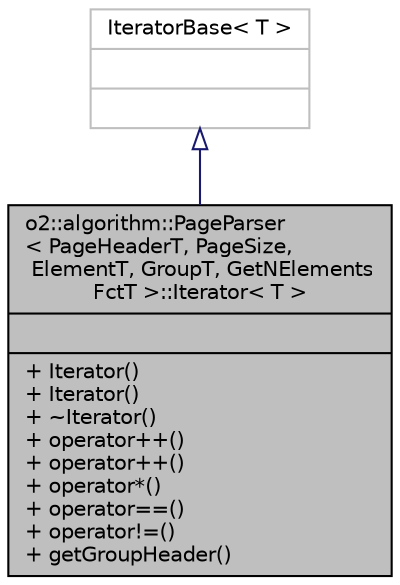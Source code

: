 digraph "o2::algorithm::PageParser&lt; PageHeaderT, PageSize, ElementT, GroupT, GetNElementsFctT &gt;::Iterator&lt; T &gt;"
{
 // INTERACTIVE_SVG=YES
  bgcolor="transparent";
  edge [fontname="Helvetica",fontsize="10",labelfontname="Helvetica",labelfontsize="10"];
  node [fontname="Helvetica",fontsize="10",shape=record];
  Node0 [label="{o2::algorithm::PageParser\l\< PageHeaderT, PageSize,\l ElementT, GroupT, GetNElements\lFctT \>::Iterator\< T \>\n||+ Iterator()\l+ Iterator()\l+ ~Iterator()\l+ operator++()\l+ operator++()\l+ operator*()\l+ operator==()\l+ operator!=()\l+ getGroupHeader()\l}",height=0.2,width=0.4,color="black", fillcolor="grey75", style="filled", fontcolor="black"];
  Node1 -> Node0 [dir="back",color="midnightblue",fontsize="10",style="solid",arrowtail="onormal",fontname="Helvetica"];
  Node1 [label="{IteratorBase\< T \>\n||}",height=0.2,width=0.4,color="grey75"];
}
